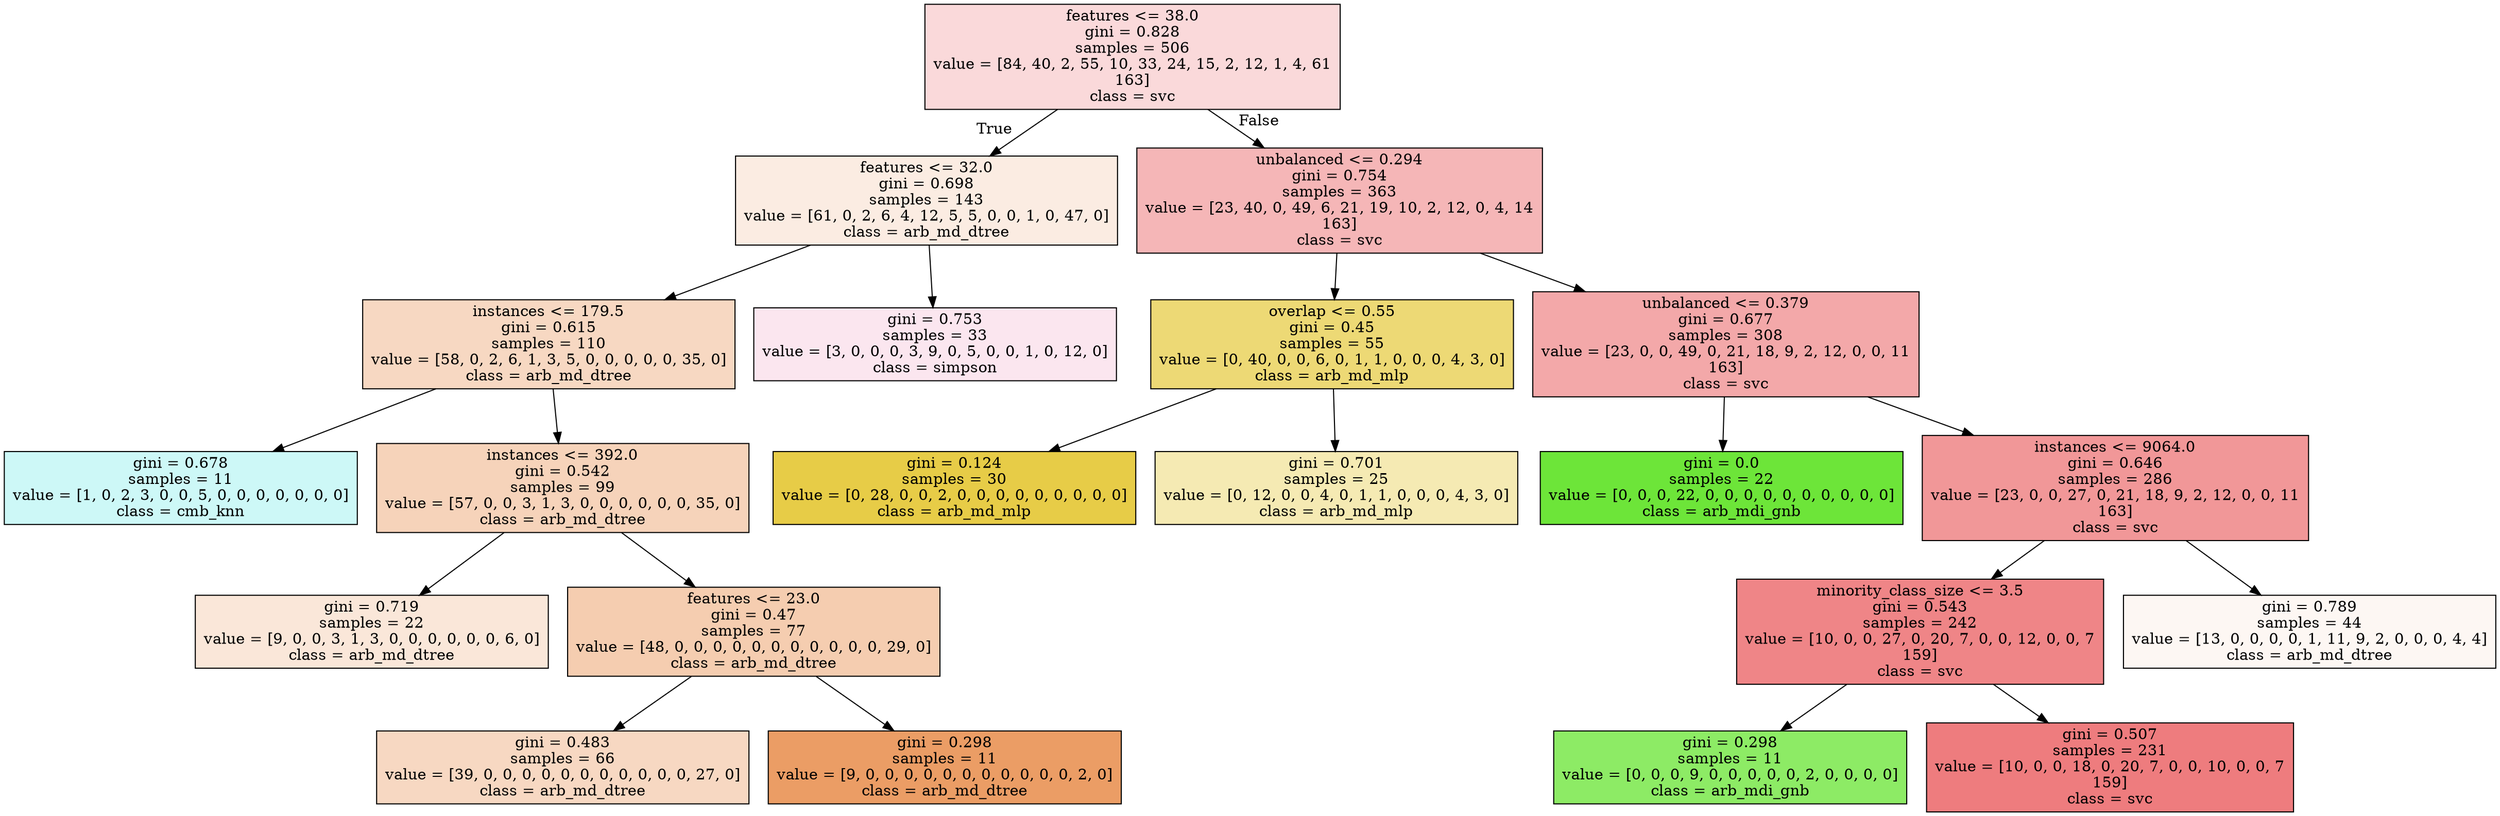 digraph Tree {
node [shape=box, style="filled", color="black"] ;
0 [label="features <= 38.0\ngini = 0.828\nsamples = 506\nvalue = [84, 40, 2, 55, 10, 33, 24, 15, 2, 12, 1, 4, 61\n163]\nclass = svc", fillcolor="#e5393c30"] ;
1 [label="features <= 32.0\ngini = 0.698\nsamples = 143\nvalue = [61, 0, 2, 6, 4, 12, 5, 5, 0, 0, 1, 0, 47, 0]\nclass = arb_md_dtree", fillcolor="#e5813925"] ;
0 -> 1 [labeldistance=2.5, labelangle=45, headlabel="True"] ;
2 [label="instances <= 179.5\ngini = 0.615\nsamples = 110\nvalue = [58, 0, 2, 6, 1, 3, 5, 0, 0, 0, 0, 0, 35, 0]\nclass = arb_md_dtree", fillcolor="#e581394e"] ;
1 -> 2 ;
3 [label="gini = 0.678\nsamples = 11\nvalue = [1, 0, 2, 3, 0, 0, 5, 0, 0, 0, 0, 0, 0, 0]\nclass = cmb_knn", fillcolor="#39e5e240"] ;
2 -> 3 ;
4 [label="instances <= 392.0\ngini = 0.542\nsamples = 99\nvalue = [57, 0, 0, 3, 1, 3, 0, 0, 0, 0, 0, 0, 35, 0]\nclass = arb_md_dtree", fillcolor="#e5813958"] ;
2 -> 4 ;
5 [label="gini = 0.719\nsamples = 22\nvalue = [9, 0, 0, 3, 1, 3, 0, 0, 0, 0, 0, 0, 6, 0]\nclass = arb_md_dtree", fillcolor="#e5813930"] ;
4 -> 5 ;
6 [label="features <= 23.0\ngini = 0.47\nsamples = 77\nvalue = [48, 0, 0, 0, 0, 0, 0, 0, 0, 0, 0, 0, 29, 0]\nclass = arb_md_dtree", fillcolor="#e5813965"] ;
4 -> 6 ;
7 [label="gini = 0.483\nsamples = 66\nvalue = [39, 0, 0, 0, 0, 0, 0, 0, 0, 0, 0, 0, 27, 0]\nclass = arb_md_dtree", fillcolor="#e581394e"] ;
6 -> 7 ;
8 [label="gini = 0.298\nsamples = 11\nvalue = [9, 0, 0, 0, 0, 0, 0, 0, 0, 0, 0, 0, 2, 0]\nclass = arb_md_dtree", fillcolor="#e58139c6"] ;
6 -> 8 ;
9 [label="gini = 0.753\nsamples = 33\nvalue = [3, 0, 0, 0, 3, 9, 0, 5, 0, 0, 1, 0, 12, 0]\nclass = simpson", fillcolor="#e5398620"] ;
1 -> 9 ;
10 [label="unbalanced <= 0.294\ngini = 0.754\nsamples = 363\nvalue = [23, 40, 0, 49, 6, 21, 19, 10, 2, 12, 0, 4, 14\n163]\nclass = svc", fillcolor="#e5393c5d"] ;
0 -> 10 [labeldistance=2.5, labelangle=-45, headlabel="False"] ;
11 [label="overlap <= 0.55\ngini = 0.45\nsamples = 55\nvalue = [0, 40, 0, 0, 6, 0, 1, 1, 0, 0, 0, 4, 3, 0]\nclass = arb_md_mlp", fillcolor="#e5c839b1"] ;
10 -> 11 ;
12 [label="gini = 0.124\nsamples = 30\nvalue = [0, 28, 0, 0, 2, 0, 0, 0, 0, 0, 0, 0, 0, 0]\nclass = arb_md_mlp", fillcolor="#e5c839ed"] ;
11 -> 12 ;
13 [label="gini = 0.701\nsamples = 25\nvalue = [0, 12, 0, 0, 4, 0, 1, 1, 0, 0, 0, 4, 3, 0]\nclass = arb_md_mlp", fillcolor="#e5c83961"] ;
11 -> 13 ;
14 [label="unbalanced <= 0.379\ngini = 0.677\nsamples = 308\nvalue = [23, 0, 0, 49, 0, 21, 18, 9, 2, 12, 0, 0, 11\n163]\nclass = svc", fillcolor="#e5393c70"] ;
10 -> 14 ;
15 [label="gini = 0.0\nsamples = 22\nvalue = [0, 0, 0, 22, 0, 0, 0, 0, 0, 0, 0, 0, 0, 0]\nclass = arb_mdi_gnb", fillcolor="#6de539ff"] ;
14 -> 15 ;
16 [label="instances <= 9064.0\ngini = 0.646\nsamples = 286\nvalue = [23, 0, 0, 27, 0, 21, 18, 9, 2, 12, 0, 0, 11\n163]\nclass = svc", fillcolor="#e5393c86"] ;
14 -> 16 ;
17 [label="minority_class_size <= 3.5\ngini = 0.543\nsamples = 242\nvalue = [10, 0, 0, 27, 0, 20, 7, 0, 0, 12, 0, 0, 7\n159]\nclass = svc", fillcolor="#e5393c9d"] ;
16 -> 17 ;
18 [label="gini = 0.298\nsamples = 11\nvalue = [0, 0, 0, 9, 0, 0, 0, 0, 0, 2, 0, 0, 0, 0]\nclass = arb_mdi_gnb", fillcolor="#6de539c6"] ;
17 -> 18 ;
19 [label="gini = 0.507\nsamples = 231\nvalue = [10, 0, 0, 18, 0, 20, 7, 0, 0, 10, 0, 0, 7\n159]\nclass = svc", fillcolor="#e5393ca8"] ;
17 -> 19 ;
20 [label="gini = 0.789\nsamples = 44\nvalue = [13, 0, 0, 0, 0, 1, 11, 9, 2, 0, 0, 0, 4, 4]\nclass = arb_md_dtree", fillcolor="#e581390f"] ;
16 -> 20 ;
}